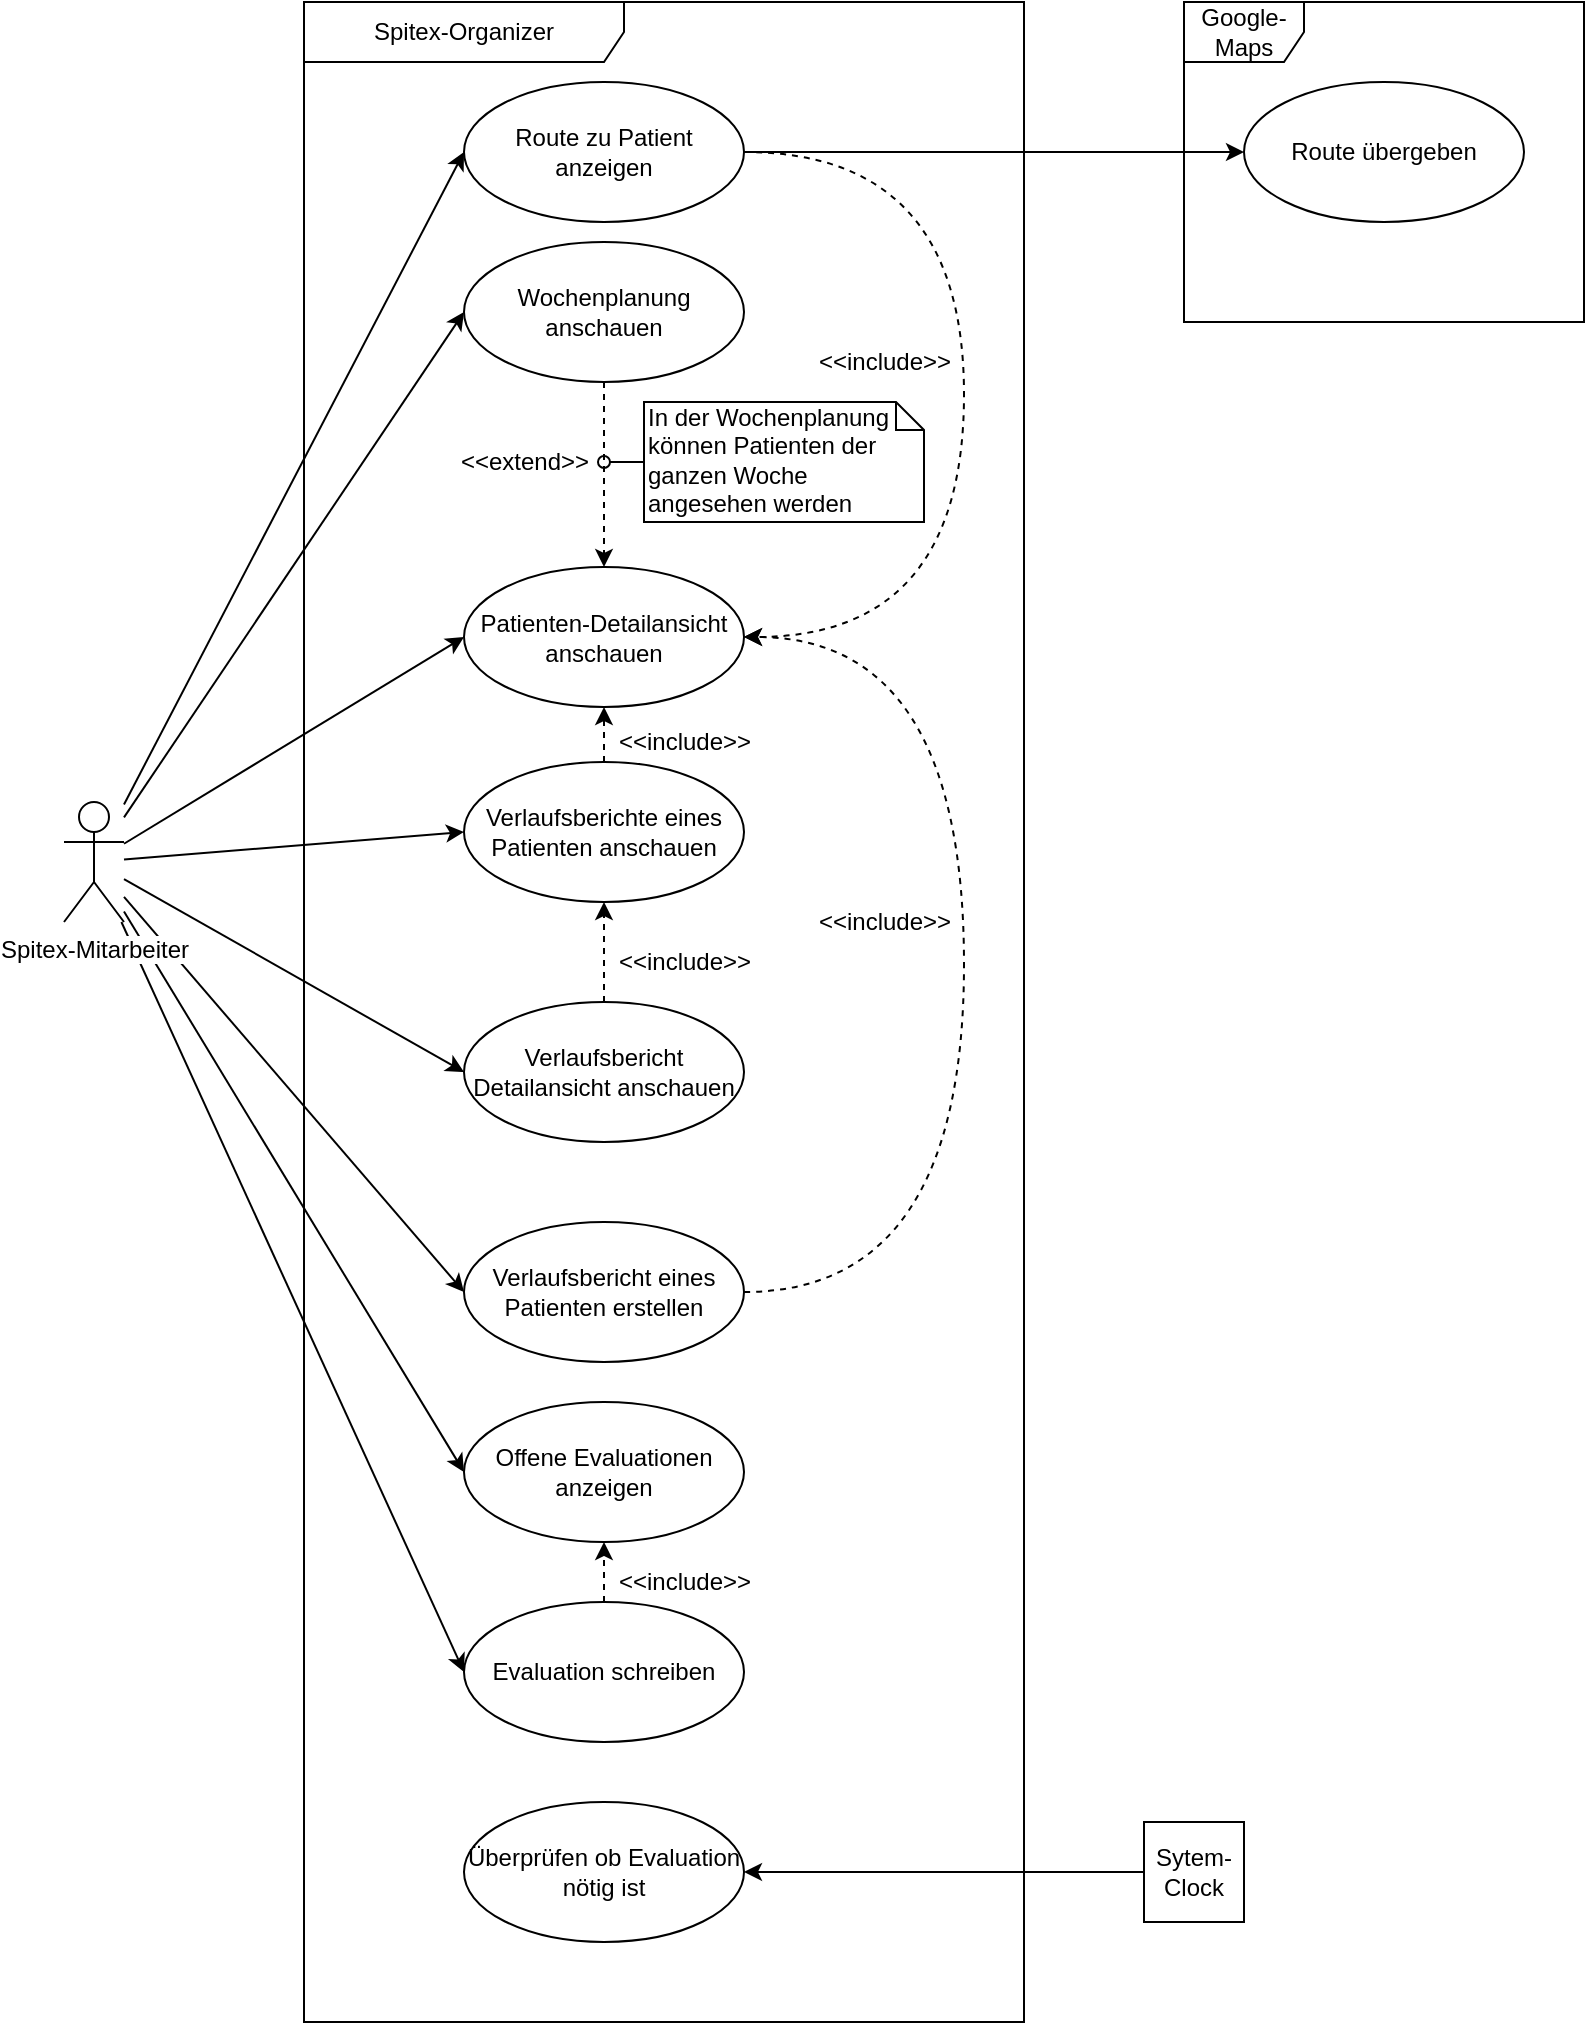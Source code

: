 <mxfile version="10.6.0" type="device"><diagram id="qDv5YoyqdV50l1x0LQ8O" name="Page-1"><mxGraphModel dx="1327" dy="759" grid="1" gridSize="10" guides="1" tooltips="1" connect="1" arrows="1" fold="1" page="1" pageScale="1" pageWidth="850" pageHeight="1100" math="0" shadow="0"><root><mxCell id="0"/><mxCell id="1" parent="0"/><mxCell id="88JJqB2Z0JOf3WVHigIB-12" style="edgeStyle=none;rounded=0;jumpStyle=none;orthogonalLoop=1;jettySize=auto;html=1;entryX=0;entryY=0.5;entryDx=0;entryDy=0;strokeColor=#000000;" edge="1" parent="1" source="88JJqB2Z0JOf3WVHigIB-1" target="88JJqB2Z0JOf3WVHigIB-11"><mxGeometry relative="1" as="geometry"/></mxCell><mxCell id="88JJqB2Z0JOf3WVHigIB-13" style="edgeStyle=none;rounded=0;jumpStyle=none;orthogonalLoop=1;jettySize=auto;html=1;entryX=0;entryY=0.5;entryDx=0;entryDy=0;strokeColor=#000000;" edge="1" parent="1" source="88JJqB2Z0JOf3WVHigIB-1" target="88JJqB2Z0JOf3WVHigIB-5"><mxGeometry relative="1" as="geometry"/></mxCell><mxCell id="88JJqB2Z0JOf3WVHigIB-26" style="rounded=0;comic=0;jumpStyle=none;orthogonalLoop=1;jettySize=auto;html=1;entryX=0;entryY=0.5;entryDx=0;entryDy=0;strokeColor=#000000;" edge="1" parent="1" source="88JJqB2Z0JOf3WVHigIB-1" target="88JJqB2Z0JOf3WVHigIB-25"><mxGeometry relative="1" as="geometry"/></mxCell><mxCell id="88JJqB2Z0JOf3WVHigIB-33" style="edgeStyle=none;rounded=0;comic=0;jumpStyle=none;orthogonalLoop=1;jettySize=auto;html=1;entryX=0;entryY=0.5;entryDx=0;entryDy=0;strokeColor=#000000;" edge="1" parent="1" source="88JJqB2Z0JOf3WVHigIB-1" target="88JJqB2Z0JOf3WVHigIB-23"><mxGeometry relative="1" as="geometry"/></mxCell><mxCell id="88JJqB2Z0JOf3WVHigIB-34" style="edgeStyle=none;rounded=0;comic=0;jumpStyle=none;orthogonalLoop=1;jettySize=auto;html=1;entryX=0;entryY=0.5;entryDx=0;entryDy=0;strokeColor=#000000;" edge="1" parent="1" source="88JJqB2Z0JOf3WVHigIB-1" target="88JJqB2Z0JOf3WVHigIB-16"><mxGeometry relative="1" as="geometry"/></mxCell><mxCell id="88JJqB2Z0JOf3WVHigIB-35" style="edgeStyle=none;rounded=0;comic=0;jumpStyle=none;orthogonalLoop=1;jettySize=auto;html=1;entryX=0;entryY=0.5;entryDx=0;entryDy=0;strokeColor=#000000;" edge="1" parent="1" source="88JJqB2Z0JOf3WVHigIB-1" target="88JJqB2Z0JOf3WVHigIB-18"><mxGeometry relative="1" as="geometry"/></mxCell><mxCell id="88JJqB2Z0JOf3WVHigIB-36" style="edgeStyle=none;rounded=0;comic=0;jumpStyle=none;orthogonalLoop=1;jettySize=auto;html=1;entryX=0;entryY=0.5;entryDx=0;entryDy=0;strokeColor=#000000;" edge="1" parent="1" source="88JJqB2Z0JOf3WVHigIB-1" target="88JJqB2Z0JOf3WVHigIB-20"><mxGeometry relative="1" as="geometry"/></mxCell><mxCell id="88JJqB2Z0JOf3WVHigIB-37" style="edgeStyle=none;rounded=0;comic=0;jumpStyle=none;orthogonalLoop=1;jettySize=auto;html=1;strokeColor=#000000;entryX=0;entryY=0.5;entryDx=0;entryDy=0;" edge="1" parent="1" source="88JJqB2Z0JOf3WVHigIB-1" target="88JJqB2Z0JOf3WVHigIB-27"><mxGeometry relative="1" as="geometry"/></mxCell><mxCell id="88JJqB2Z0JOf3WVHigIB-1" value="Spitex-Mitarbeiter" style="shape=umlActor;verticalLabelPosition=bottom;labelBackgroundColor=#ffffff;verticalAlign=top;html=1;outlineConnect=0;" vertex="1" parent="1"><mxGeometry x="40" y="440" width="30" height="60" as="geometry"/></mxCell><mxCell id="88JJqB2Z0JOf3WVHigIB-4" value="Spitex-Organizer" style="shape=umlFrame;whiteSpace=wrap;html=1;width=160;height=30;" vertex="1" parent="1"><mxGeometry x="160" y="40" width="360" height="1010" as="geometry"/></mxCell><mxCell id="88JJqB2Z0JOf3WVHigIB-14" style="edgeStyle=none;rounded=0;jumpStyle=none;orthogonalLoop=1;jettySize=auto;html=1;entryX=0.5;entryY=0;entryDx=0;entryDy=0;dashed=1;comic=0;" edge="1" parent="1" source="88JJqB2Z0JOf3WVHigIB-5" target="88JJqB2Z0JOf3WVHigIB-11"><mxGeometry relative="1" as="geometry"/></mxCell><mxCell id="88JJqB2Z0JOf3WVHigIB-5" value="Wochenplanung anschauen" style="ellipse;whiteSpace=wrap;html=1;" vertex="1" parent="1"><mxGeometry x="240" y="160" width="140" height="70" as="geometry"/></mxCell><mxCell id="88JJqB2Z0JOf3WVHigIB-11" value="Patienten-Detailansicht&lt;br&gt;anschauen&lt;br&gt;" style="ellipse;whiteSpace=wrap;html=1;" vertex="1" parent="1"><mxGeometry x="240" y="322.5" width="140" height="70" as="geometry"/></mxCell><mxCell id="88JJqB2Z0JOf3WVHigIB-15" value="&amp;lt;&amp;lt;extend&amp;gt;&amp;gt;" style="text;html=1;resizable=0;autosize=1;align=center;verticalAlign=middle;points=[];fillColor=none;strokeColor=none;rounded=0;" vertex="1" parent="1"><mxGeometry x="230" y="260" width="80" height="20" as="geometry"/></mxCell><mxCell id="88JJqB2Z0JOf3WVHigIB-17" style="edgeStyle=none;rounded=0;comic=0;jumpStyle=none;orthogonalLoop=1;jettySize=auto;html=1;entryX=0.5;entryY=1;entryDx=0;entryDy=0;dashed=1;strokeColor=#000000;" edge="1" parent="1" source="88JJqB2Z0JOf3WVHigIB-16" target="88JJqB2Z0JOf3WVHigIB-11"><mxGeometry relative="1" as="geometry"/></mxCell><mxCell id="88JJqB2Z0JOf3WVHigIB-16" value="Verlaufsberichte eines Patienten anschauen" style="ellipse;whiteSpace=wrap;html=1;" vertex="1" parent="1"><mxGeometry x="240" y="420" width="140" height="70" as="geometry"/></mxCell><mxCell id="88JJqB2Z0JOf3WVHigIB-19" style="edgeStyle=none;rounded=0;comic=0;jumpStyle=none;orthogonalLoop=1;jettySize=auto;html=1;entryX=0.5;entryY=1;entryDx=0;entryDy=0;dashed=1;strokeColor=#000000;" edge="1" parent="1" source="88JJqB2Z0JOf3WVHigIB-18" target="88JJqB2Z0JOf3WVHigIB-16"><mxGeometry relative="1" as="geometry"/></mxCell><mxCell id="88JJqB2Z0JOf3WVHigIB-18" value="Verlaufsbericht Detailansicht anschauen" style="ellipse;whiteSpace=wrap;html=1;" vertex="1" parent="1"><mxGeometry x="240" y="540" width="140" height="70" as="geometry"/></mxCell><mxCell id="88JJqB2Z0JOf3WVHigIB-22" value="" style="edgeStyle=orthogonalEdgeStyle;rounded=0;comic=0;jumpStyle=none;orthogonalLoop=1;jettySize=auto;html=1;dashed=1;strokeColor=#000000;entryX=1;entryY=0.5;entryDx=0;entryDy=0;elbow=vertical;curved=1;" edge="1" parent="1" source="88JJqB2Z0JOf3WVHigIB-20" target="88JJqB2Z0JOf3WVHigIB-11"><mxGeometry relative="1" as="geometry"><mxPoint x="460" y="685" as="targetPoint"/><Array as="points"><mxPoint x="490" y="685"/><mxPoint x="490" y="358"/></Array></mxGeometry></mxCell><mxCell id="88JJqB2Z0JOf3WVHigIB-20" value="Verlaufsbericht eines Patienten erstellen" style="ellipse;whiteSpace=wrap;html=1;" vertex="1" parent="1"><mxGeometry x="240" y="650" width="140" height="70" as="geometry"/></mxCell><mxCell id="88JJqB2Z0JOf3WVHigIB-24" style="edgeStyle=orthogonalEdgeStyle;curved=1;rounded=0;comic=0;jumpStyle=none;orthogonalLoop=1;jettySize=auto;html=1;entryX=1;entryY=0.5;entryDx=0;entryDy=0;dashed=1;strokeColor=#000000;" edge="1" parent="1" source="88JJqB2Z0JOf3WVHigIB-23" target="88JJqB2Z0JOf3WVHigIB-11"><mxGeometry relative="1" as="geometry"><Array as="points"><mxPoint x="490" y="115"/><mxPoint x="490" y="358"/></Array></mxGeometry></mxCell><mxCell id="88JJqB2Z0JOf3WVHigIB-41" style="edgeStyle=none;rounded=0;comic=0;jumpStyle=none;orthogonalLoop=1;jettySize=auto;html=1;entryX=0;entryY=0.5;entryDx=0;entryDy=0;strokeColor=#000000;" edge="1" parent="1" source="88JJqB2Z0JOf3WVHigIB-23" target="88JJqB2Z0JOf3WVHigIB-40"><mxGeometry relative="1" as="geometry"/></mxCell><mxCell id="88JJqB2Z0JOf3WVHigIB-23" value="Route zu Patient anzeigen" style="ellipse;whiteSpace=wrap;html=1;" vertex="1" parent="1"><mxGeometry x="240" y="80" width="140" height="70" as="geometry"/></mxCell><mxCell id="88JJqB2Z0JOf3WVHigIB-25" value="Offene Evaluationen anzeigen" style="ellipse;whiteSpace=wrap;html=1;" vertex="1" parent="1"><mxGeometry x="240" y="740" width="140" height="70" as="geometry"/></mxCell><mxCell id="88JJqB2Z0JOf3WVHigIB-28" style="edgeStyle=none;rounded=0;comic=0;jumpStyle=none;orthogonalLoop=1;jettySize=auto;html=1;entryX=0.5;entryY=1;entryDx=0;entryDy=0;strokeColor=#000000;dashed=1;" edge="1" parent="1" source="88JJqB2Z0JOf3WVHigIB-27" target="88JJqB2Z0JOf3WVHigIB-25"><mxGeometry relative="1" as="geometry"/></mxCell><mxCell id="88JJqB2Z0JOf3WVHigIB-27" value="Evaluation schreiben" style="ellipse;whiteSpace=wrap;html=1;" vertex="1" parent="1"><mxGeometry x="240" y="840" width="140" height="70" as="geometry"/></mxCell><mxCell id="88JJqB2Z0JOf3WVHigIB-30" value="Überprüfen ob Evaluation nötig ist" style="ellipse;whiteSpace=wrap;html=1;" vertex="1" parent="1"><mxGeometry x="240" y="940" width="140" height="70" as="geometry"/></mxCell><mxCell id="88JJqB2Z0JOf3WVHigIB-32" style="edgeStyle=none;rounded=0;comic=0;jumpStyle=none;orthogonalLoop=1;jettySize=auto;html=1;entryX=1;entryY=0.5;entryDx=0;entryDy=0;strokeColor=#000000;" edge="1" parent="1" source="88JJqB2Z0JOf3WVHigIB-31" target="88JJqB2Z0JOf3WVHigIB-30"><mxGeometry relative="1" as="geometry"/></mxCell><mxCell id="88JJqB2Z0JOf3WVHigIB-31" value="Sytem-Clock" style="whiteSpace=wrap;html=1;aspect=fixed;" vertex="1" parent="1"><mxGeometry x="580" y="950" width="50" height="50" as="geometry"/></mxCell><mxCell id="88JJqB2Z0JOf3WVHigIB-39" value="Google-Maps" style="shape=umlFrame;whiteSpace=wrap;html=1;" vertex="1" parent="1"><mxGeometry x="600" y="40" width="200" height="160" as="geometry"/></mxCell><mxCell id="88JJqB2Z0JOf3WVHigIB-40" value="Route übergeben" style="ellipse;whiteSpace=wrap;html=1;" vertex="1" parent="1"><mxGeometry x="630" y="80" width="140" height="70" as="geometry"/></mxCell><mxCell id="88JJqB2Z0JOf3WVHigIB-43" value="&amp;lt;&amp;lt;include&amp;gt;&amp;gt;" style="text;html=1;resizable=0;autosize=1;align=center;verticalAlign=middle;points=[];fillColor=none;strokeColor=none;rounded=0;" vertex="1" parent="1"><mxGeometry x="310" y="400" width="80" height="20" as="geometry"/></mxCell><mxCell id="88JJqB2Z0JOf3WVHigIB-44" value="&amp;lt;&amp;lt;include&amp;gt;&amp;gt;" style="text;html=1;resizable=0;autosize=1;align=center;verticalAlign=middle;points=[];fillColor=none;strokeColor=none;rounded=0;" vertex="1" parent="1"><mxGeometry x="410" y="490" width="80" height="20" as="geometry"/></mxCell><mxCell id="88JJqB2Z0JOf3WVHigIB-45" value="&amp;lt;&amp;lt;include&amp;gt;&amp;gt;" style="text;html=1;resizable=0;autosize=1;align=center;verticalAlign=middle;points=[];fillColor=none;strokeColor=none;rounded=0;" vertex="1" parent="1"><mxGeometry x="410" y="210" width="80" height="20" as="geometry"/></mxCell><mxCell id="88JJqB2Z0JOf3WVHigIB-46" value="&amp;lt;&amp;lt;include&amp;gt;&amp;gt;" style="text;html=1;resizable=0;autosize=1;align=center;verticalAlign=middle;points=[];fillColor=none;strokeColor=none;rounded=0;" vertex="1" parent="1"><mxGeometry x="310" y="510" width="80" height="20" as="geometry"/></mxCell><mxCell id="88JJqB2Z0JOf3WVHigIB-47" value="&amp;lt;&amp;lt;include&amp;gt;&amp;gt;" style="text;html=1;resizable=0;autosize=1;align=center;verticalAlign=middle;points=[];fillColor=none;strokeColor=none;rounded=0;" vertex="1" parent="1"><mxGeometry x="310" y="820" width="80" height="20" as="geometry"/></mxCell><mxCell id="88JJqB2Z0JOf3WVHigIB-49" style="edgeStyle=none;rounded=0;comic=0;jumpStyle=none;orthogonalLoop=1;jettySize=auto;html=1;exitX=0;exitY=0.5;exitDx=0;exitDy=0;exitPerimeter=0;strokeColor=#000000;endArrow=oval;endFill=0;" edge="1" parent="1" source="88JJqB2Z0JOf3WVHigIB-48" target="88JJqB2Z0JOf3WVHigIB-15"><mxGeometry relative="1" as="geometry"/></mxCell><mxCell id="88JJqB2Z0JOf3WVHigIB-48" value="In der Wochenplanung können Patienten der ganzen Woche angesehen werden" style="shape=note;whiteSpace=wrap;html=1;size=14;verticalAlign=top;align=left;spacingTop=-6;" vertex="1" parent="1"><mxGeometry x="330" y="240" width="140" height="60" as="geometry"/></mxCell></root></mxGraphModel></diagram></mxfile>